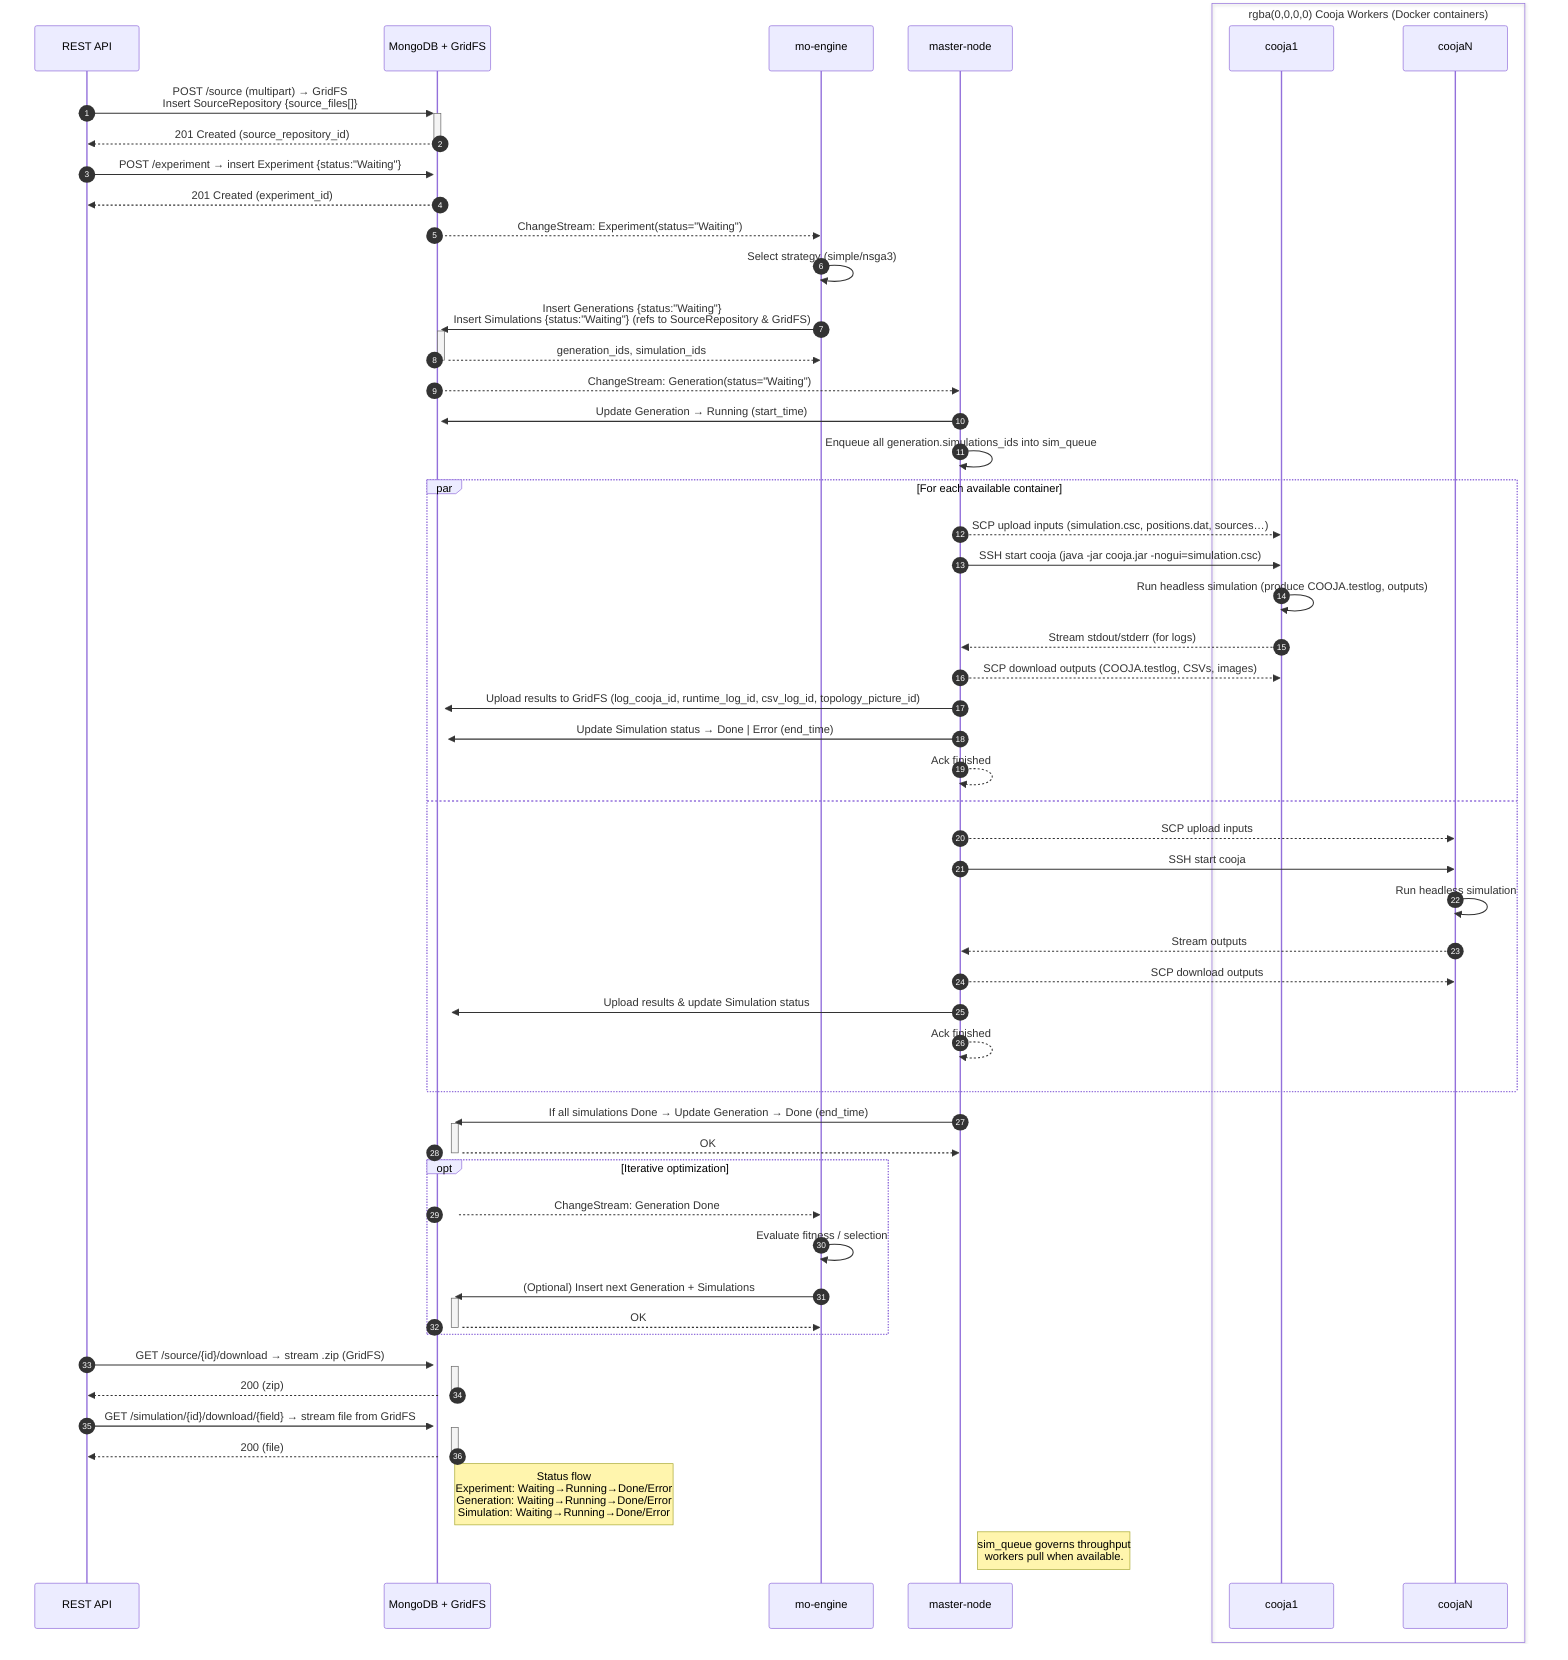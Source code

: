 sequenceDiagram
    autonumber

    participant API as REST API
    participant MDB as MongoDB + GridFS
    participant ENG as mo-engine
    participant MN as master-node
    box rgba(0,0,0,0) Cooja Workers (Docker containers)
      participant CW1 as cooja1
      participant CWN as coojaN
    end

    %% --- Source repository (upload & register) ---
    API->>+MDB: POST /source (multipart) → GridFS<br/>Insert SourceRepository {source_files[]}
    MDB-->>-API: 201 Created (source_repository_id)

    %% --- Experiment creation ---
    API->>+MDB: POST /experiment → insert Experiment {status:"Waiting"}
    MDB-->>API: 201 Created (experiment_id)

    %% --- Engine reacts to new experiment ---
    MDB-->>ENG: ChangeStream: Experiment(status="Waiting")
    ENG->>ENG: Select strategy (simple/nsga3)
    ENG->>+MDB: Insert Generations {status:"Waiting"}<br/>Insert Simulations {status:"Waiting"} (refs to SourceRepository & GridFS)
    MDB-->>-ENG: generation_ids, simulation_ids

    %% --- Master-Node reacts to new generations ---
    MDB-->>MN: ChangeStream: Generation(status="Waiting")
    MN->>+MDB: Update Generation → Running (start_time)
    MN->>MN: Enqueue all generation.simulations_ids into sim_queue

    %% --- Parallel execution on Cooja containers ---
    par For each available container
      MN-->>CW1: SCP upload inputs (simulation.csc, positions.dat, sources…)
      MN->>CW1: SSH start cooja (java -jar cooja.jar -nogui=simulation.csc)
      CW1->>CW1: Run headless simulation (produce COOJA.testlog, outputs)
      CW1-->>MN: Stream stdout/stderr (for logs)
      MN-->>CW1: SCP download outputs (COOJA.testlog, CSVs, images)
      MN->>+MDB: Upload results to GridFS (log_cooja_id, runtime_log_id, csv_log_id, topology_picture_id)
      MN->>+MDB: Update Simulation status → Done | Error (end_time)
      MN-->>MN: Ack finished
    and
      MN-->>CWN: SCP upload inputs
      MN->>CWN: SSH start cooja
      CWN->>CWN: Run headless simulation
      CWN-->>MN: Stream outputs
      MN-->>CWN: SCP download outputs
      MN->>+MDB: Upload results & update Simulation status
      MN-->>MN: Ack finished
    end

    %% --- Generation completion & engine loop ---
    MN->>+MDB: If all simulations Done → Update Generation → Done (end_time)
    MDB-->>-MN: OK

    opt Iterative optimization
      MDB-->>ENG: ChangeStream: Generation Done
      ENG->>ENG: Evaluate fitness / selection
      ENG->>+MDB: (Optional) Insert next Generation + Simulations
      MDB-->>-ENG: OK
    end

    %% --- Downloads via API ---
    API->>+MDB: GET /source/{id}/download → stream .zip (GridFS)
    MDB-->>-API: 200 (zip)
    API->>+MDB: GET /simulation/{id}/download/{field} → stream file from GridFS
    MDB-->>-API: 200 (file)

    Note right of MDB: Status flow<br/>Experiment: Waiting→Running→Done/Error<br/>Generation: Waiting→Running→Done/Error<br/>Simulation: Waiting→Running→Done/Error
    Note right of MN: sim_queue governs throughput<br/>workers pull when available.
